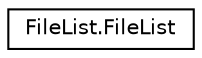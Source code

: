 digraph "Graphical Class Hierarchy"
{
  edge [fontname="Helvetica",fontsize="10",labelfontname="Helvetica",labelfontsize="10"];
  node [fontname="Helvetica",fontsize="10",shape=record];
  rankdir="LR";
  Node1 [label="FileList.FileList",height=0.2,width=0.4,color="black", fillcolor="white", style="filled",URL="$classFileList_1_1FileList.html",tooltip="Creates a list of files from a list of directories and a list of regular expressions. "];
}
